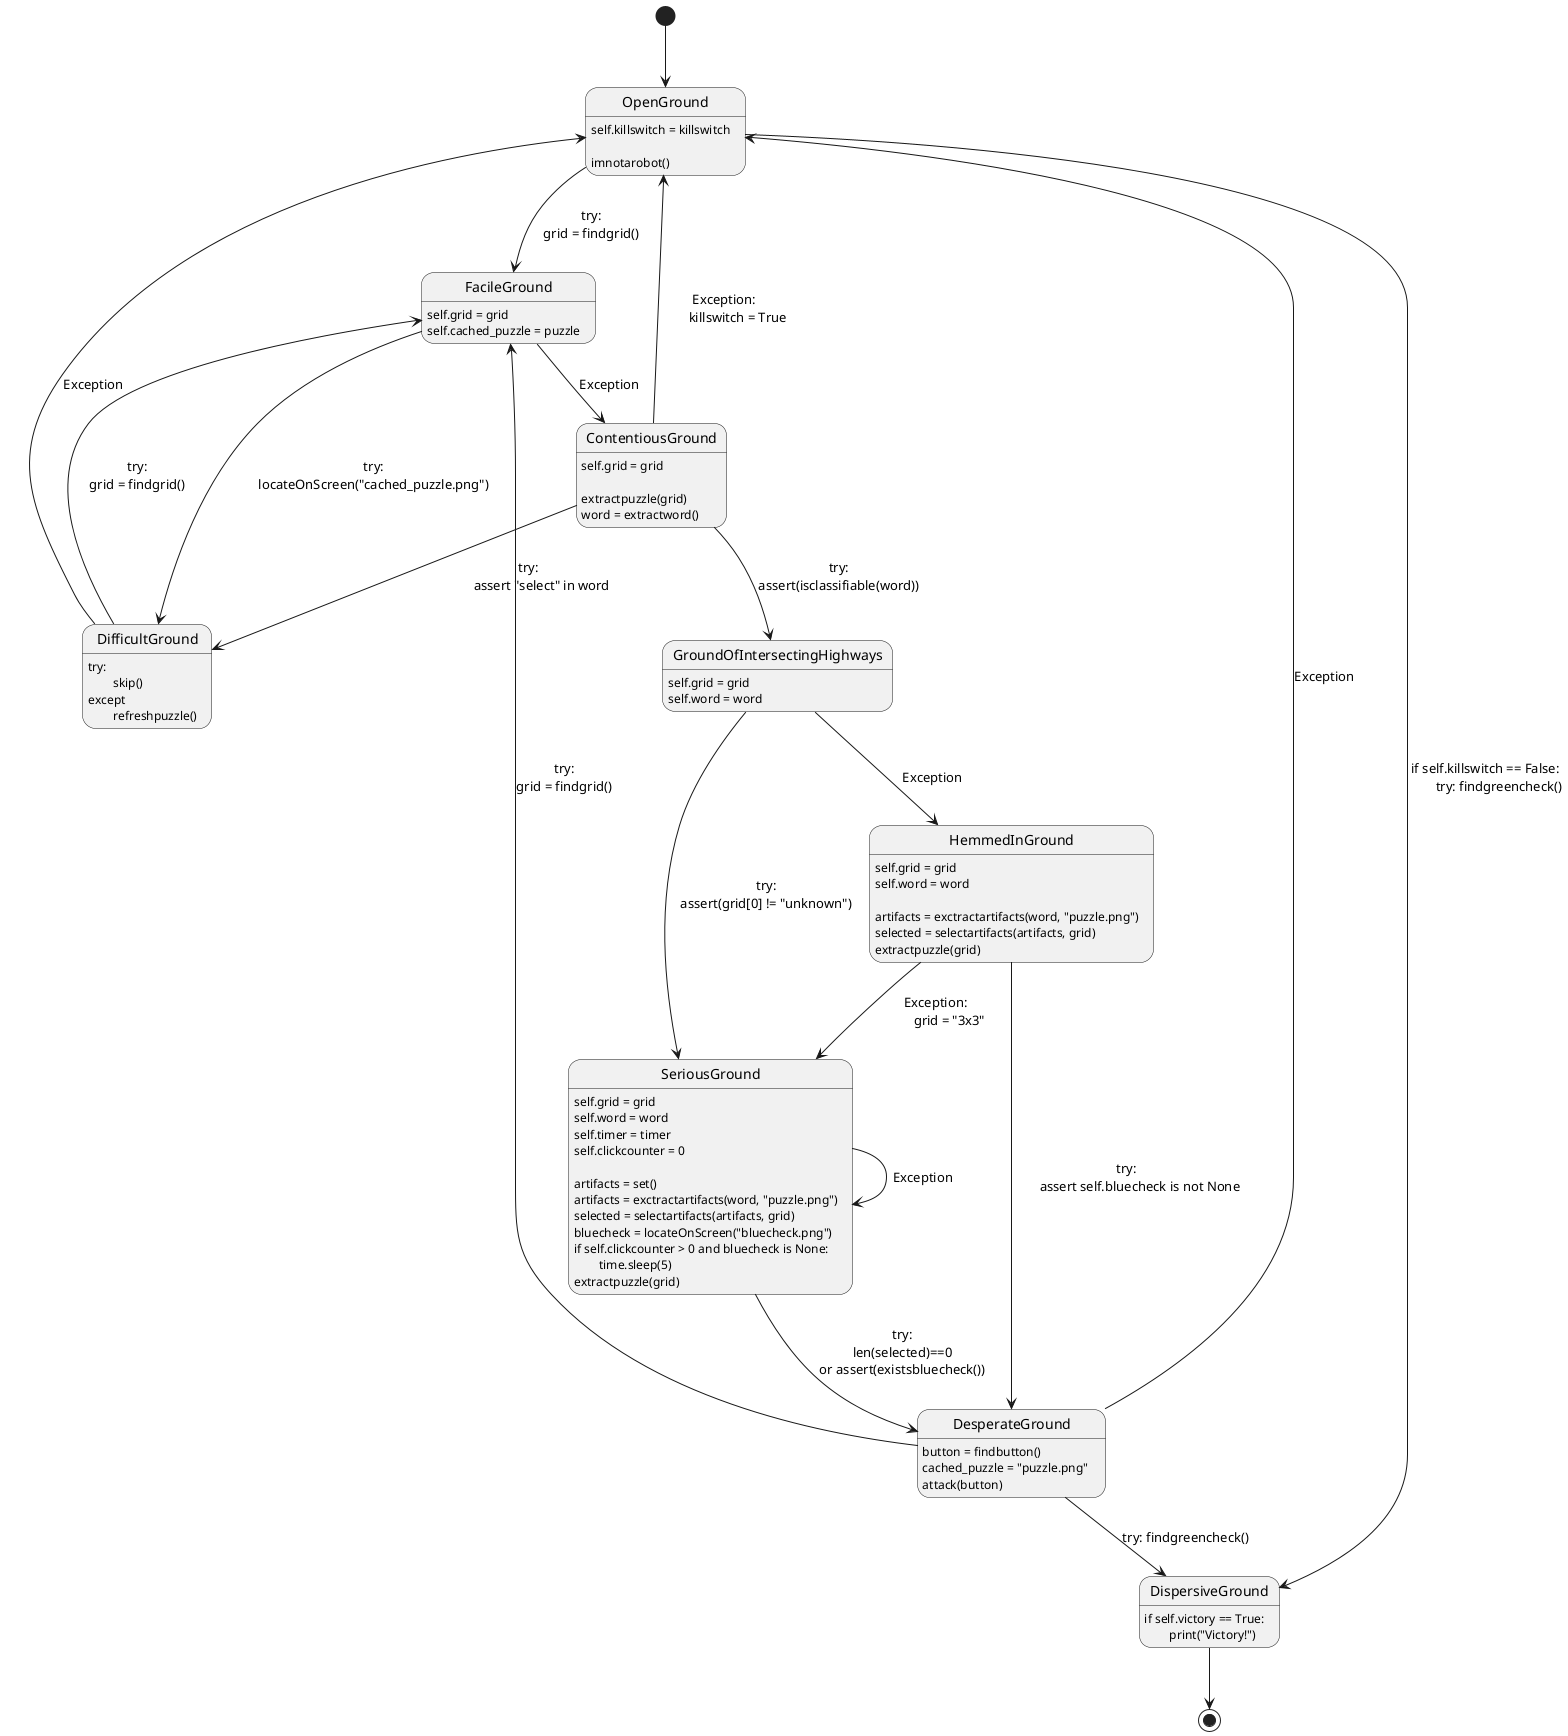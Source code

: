 @startuml
hide empty description
state OpenGround: self.killswitch = killswitch\n\nimnotarobot()
state FacileGround: self.grid = grid\nself.cached_puzzle = puzzle
state DifficultGround: try:\n\tskip()\nexcept\n\trefreshpuzzle()
state ContentiousGround: self.grid = grid\n\nextractpuzzle(grid)\nword = extractword()
state GroundOfIntersectingHighways: self.grid = grid\nself.word = word
state HemmedInGround: self.grid = grid\nself.word = word\n\nartifacts = exctractartifacts(word, "puzzle.png")\nselected = selectartifacts(artifacts, grid)\nextractpuzzle(grid)
state SeriousGround: self.grid = grid\nself.word = word\nself.timer = timer\nself.clickcounter = 0\n\nartifacts = set()\nartifacts = exctractartifacts(word, "puzzle.png")\nselected = selectartifacts(artifacts, grid)\nbluecheck = locateOnScreen("bluecheck.png")\nif self.clickcounter > 0 and bluecheck is None:\n\ttime.sleep(5)\nextractpuzzle(grid)
state DesperateGround: button = findbutton()\ncached_puzzle = "puzzle.png" \nattack(button)
state DispersiveGround: if self.victory == True:\n\tprint("Victory!")

[*] --> OpenGround
OpenGround --> DispersiveGround: if self.killswitch == False:\n\ttry: findgreencheck()
OpenGround --> FacileGround: try:\ngrid = findgrid()
FacileGround --> DifficultGround: try:\nlocateOnScreen("cached_puzzle.png")
FacileGround --> ContentiousGround: Exception
DifficultGround --> FacileGround: try:\ngrid = findgrid()
DifficultGround --> OpenGround: Exception
ContentiousGround --> GroundOfIntersectingHighways: try:\nassert(isclassifiable(word))
ContentiousGround --> DifficultGround: try:\n\tassert "select" in word
ContentiousGround --> OpenGround: Exception:\n\tkillswitch = True
GroundOfIntersectingHighways --> SeriousGround: try:\nassert(grid[0] != "unknown")
GroundOfIntersectingHighways --> HemmedInGround: Exception
HemmedInGround --> DesperateGround: try:\n\tassert self.bluecheck is not None
HemmedInGround --> SeriousGround: Exception:\n\tgrid = "3x3"
SeriousGround --> DesperateGround: try:\nlen(selected)==0\nor assert(existsbluecheck())
SeriousGround --> SeriousGround: Exception
DesperateGround --> FacileGround: try:\ngrid = findgrid()
DesperateGround --> DispersiveGround: try: findgreencheck()
DesperateGround --> OpenGround: Exception
DispersiveGround --> [*]
@enduml
